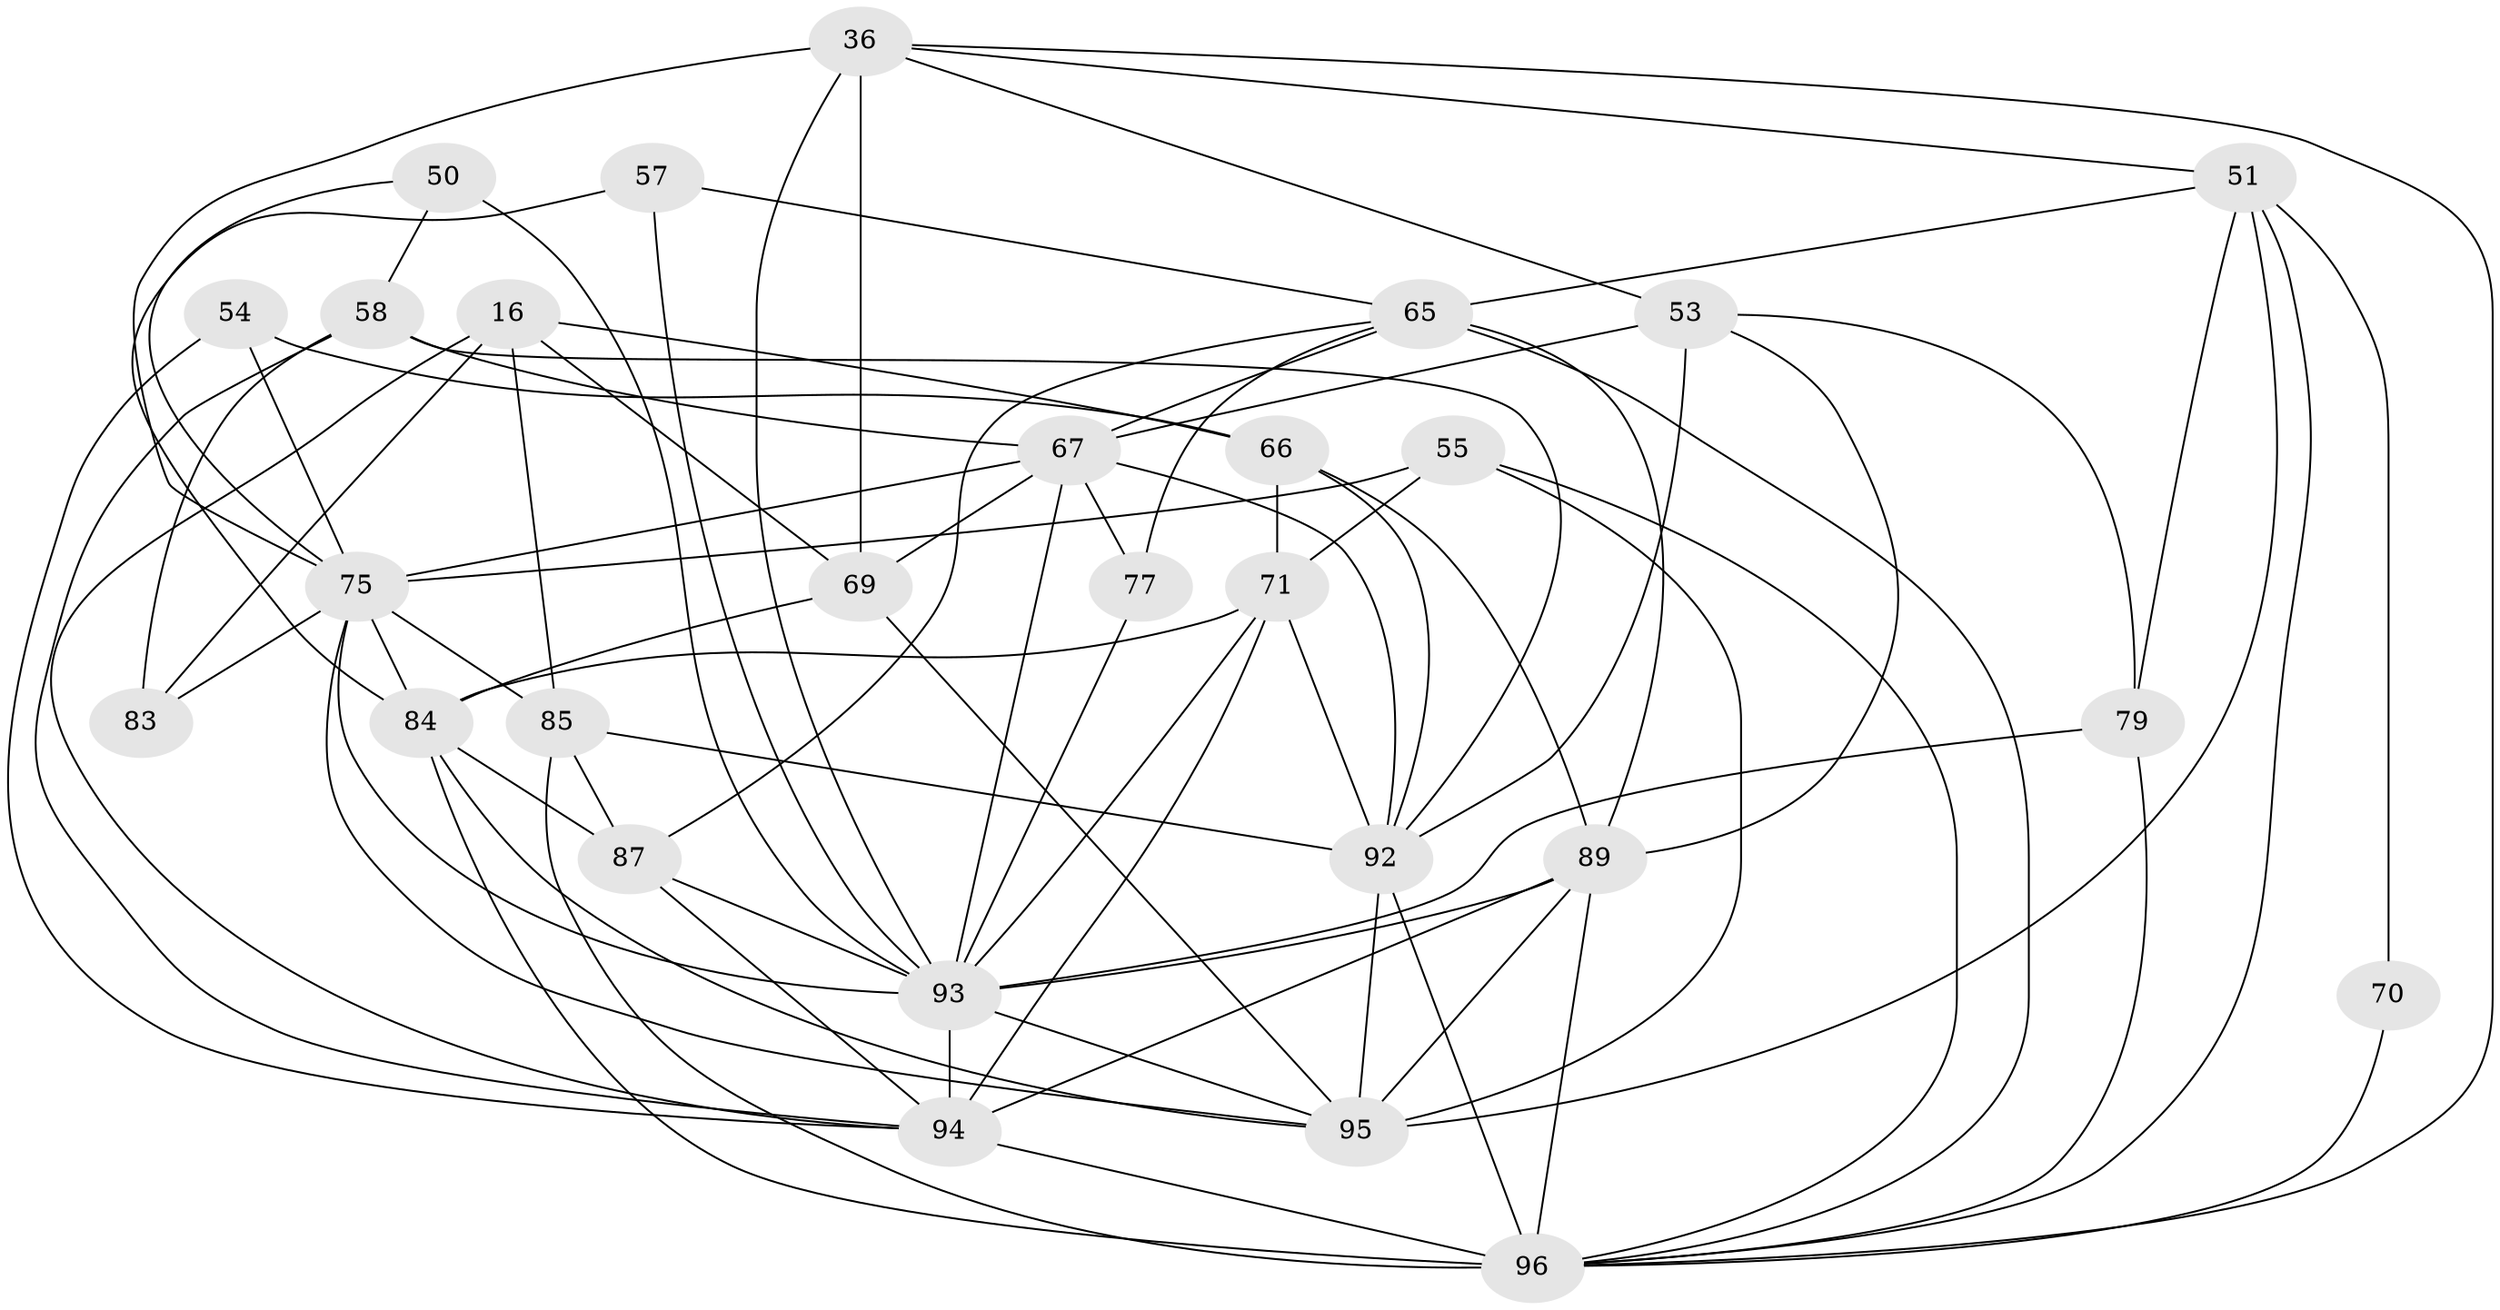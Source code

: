 // original degree distribution, {4: 1.0}
// Generated by graph-tools (version 1.1) at 2025/02/03/04/25 22:02:08]
// undirected, 28 vertices, 82 edges
graph export_dot {
graph [start="1"]
  node [color=gray90,style=filled];
  16 [super="+14"];
  36 [super="+8+32"];
  50;
  51 [super="+39+38"];
  53 [super="+41"];
  54 [super="+44"];
  55;
  57;
  58 [super="+49"];
  65 [super="+11+22+27"];
  66 [super="+21"];
  67 [super="+12+35+52"];
  69 [super="+34"];
  70;
  71 [super="+18"];
  75 [super="+26+74"];
  77;
  79;
  83;
  84 [super="+45+62"];
  85 [super="+31"];
  87 [super="+86"];
  89 [super="+68+63"];
  92 [super="+59+88"];
  93 [super="+73+56+91+80"];
  94 [super="+40+29+37"];
  95 [super="+48+82+81"];
  96 [super="+76+90+78"];
  16 -- 83 [weight=2];
  16 -- 69;
  16 -- 85;
  16 -- 66;
  16 -- 94;
  36 -- 51;
  36 -- 69 [weight=2];
  36 -- 53 [weight=2];
  36 -- 93 [weight=2];
  36 -- 96;
  36 -- 75 [weight=2];
  50 -- 75;
  50 -- 58;
  50 -- 93 [weight=2];
  51 -- 79;
  51 -- 95 [weight=4];
  51 -- 70 [weight=2];
  51 -- 65;
  51 -- 96;
  53 -- 67;
  53 -- 89;
  53 -- 79;
  53 -- 92;
  54 -- 75 [weight=2];
  54 -- 94 [weight=2];
  54 -- 66 [weight=2];
  55 -- 71;
  55 -- 95;
  55 -- 96;
  55 -- 75;
  57 -- 65 [weight=2];
  57 -- 84;
  57 -- 93;
  58 -- 67 [weight=2];
  58 -- 83;
  58 -- 94;
  58 -- 92;
  65 -- 96 [weight=3];
  65 -- 77;
  65 -- 89 [weight=2];
  65 -- 67;
  65 -- 87 [weight=2];
  66 -- 71;
  66 -- 92;
  66 -- 89;
  67 -- 92 [weight=2];
  67 -- 75 [weight=3];
  67 -- 77 [weight=2];
  67 -- 69 [weight=2];
  67 -- 93;
  69 -- 84;
  69 -- 95 [weight=2];
  70 -- 96 [weight=2];
  71 -- 94;
  71 -- 93 [weight=3];
  71 -- 84 [weight=2];
  71 -- 92 [weight=2];
  75 -- 95;
  75 -- 83;
  75 -- 84;
  75 -- 85;
  75 -- 93;
  77 -- 93;
  79 -- 93;
  79 -- 96;
  84 -- 87;
  84 -- 95;
  84 -- 96 [weight=3];
  85 -- 87;
  85 -- 92;
  85 -- 96 [weight=2];
  87 -- 94;
  87 -- 93;
  89 -- 93 [weight=3];
  89 -- 95;
  89 -- 94;
  89 -- 96;
  92 -- 95 [weight=2];
  92 -- 96 [weight=2];
  93 -- 95 [weight=2];
  93 -- 94 [weight=2];
  94 -- 96 [weight=3];
}
